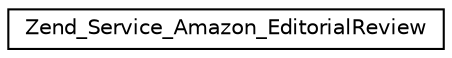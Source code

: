 digraph G
{
  edge [fontname="Helvetica",fontsize="10",labelfontname="Helvetica",labelfontsize="10"];
  node [fontname="Helvetica",fontsize="10",shape=record];
  rankdir="LR";
  Node1 [label="Zend_Service_Amazon_EditorialReview",height=0.2,width=0.4,color="black", fillcolor="white", style="filled",URL="$class_zend___service___amazon___editorial_review.html"];
}
